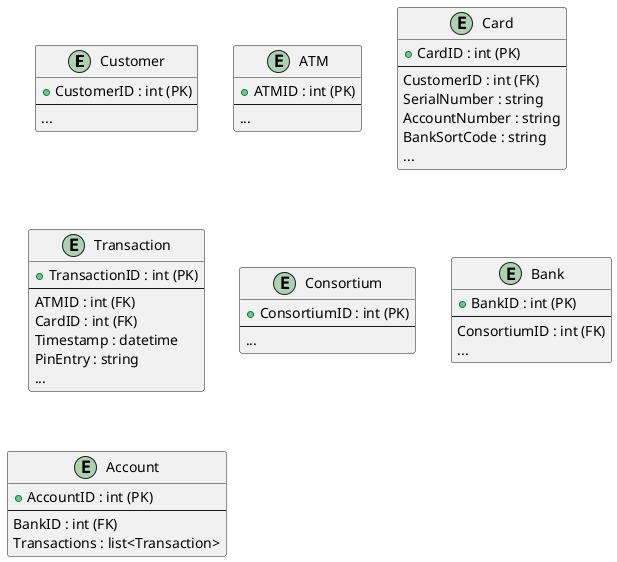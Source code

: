 /*

The Customer inserts their card into the ATM.
The ATM verifies and accepts the card type and reads the card serial number, customer account number and bank sort code.
The ATM creates a Transaction with the time and date.
The ATM adds the card details to the Transaction.
The ATM displays a request for the customer to enter the PIN.
The Customer enters the PIN into the ATM. The ATM records the PIN entry on the Transaction.
The ATM contacts the Consortium with the account number, sort code, PIN and card serial number to validate the card.
The Consortium finds the correct Bank using the sort code and sends the Bank the account number, PIN and card serial number, to validate the card.
The Bank uses the customer account number to find the correct customer account and sends the Account the PIN and card serial number, to validate the card.
Finding the account successfully is stored on the Transaction by the Account.
The Account finds the cash card with the card serial number and sends the Cash Card the PIN. Finding the cash card successfully is stored on the Transaction by the Cash Card.
The Cash Card checks that the PIN matches its stored PIN.
Once checked, and the successful match is returned to the ATM.
The ATM records on the Transaction that the PIN is correct. ATM displays request for customer to choose options withdraw cash, display balance or logout.

*/

@startuml ATM Relational Diagram

entity "Customer" as customer {
    + CustomerID : int (PK)
    ---
    ...
}

entity "ATM" as atm {
    + ATMID : int (PK)
    ---
    ...
}

entity "Card" as card {
    + CardID : int (PK)
    ---
    CustomerID : int (FK)
    SerialNumber : string
    AccountNumber : string
    BankSortCode : string
    ...
}

entity "Transaction" as transaction {
    + TransactionID : int (PK)
    ---
    ATMID : int (FK)
    CardID : int (FK)
    Timestamp : datetime
    PinEntry : string
    ...
}

entity "Consortium" as consortium {
    + ConsortiumID : int (PK)
    ---
    ...
}

entity "Bank" as bank {
    + BankID : int (PK)
    ---
    ConsortiumID : int (FK)
    ...
}

entity "Account" as account {
    + AccountID : int (PK)
    ---
    BankID : int (FK)
    Transactions : list<Transaction>
}


@enduml
